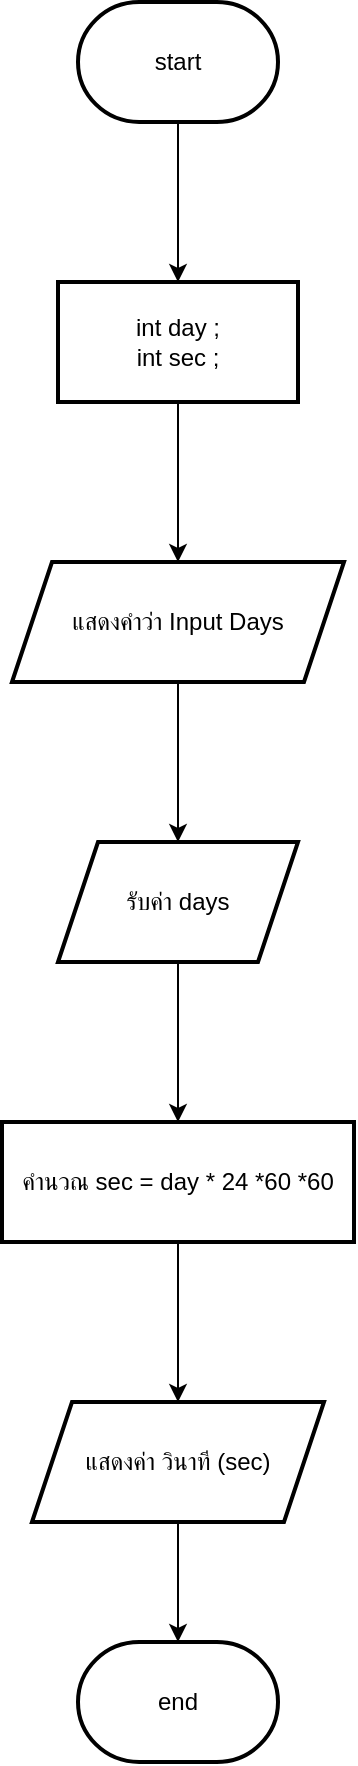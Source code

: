 <mxfile version="25.0.3">
  <diagram name="หน้า-1" id="Tanlux5tReD-OLwFhJJD">
    <mxGraphModel dx="1034" dy="446" grid="1" gridSize="10" guides="1" tooltips="1" connect="1" arrows="1" fold="1" page="1" pageScale="1" pageWidth="827" pageHeight="1169" math="0" shadow="0">
      <root>
        <mxCell id="0" />
        <mxCell id="1" parent="0" />
        <mxCell id="EiCurIR6LwAe0iAUc3D8-3" value="" style="edgeStyle=orthogonalEdgeStyle;rounded=0;orthogonalLoop=1;jettySize=auto;html=1;" edge="1" parent="1" source="EiCurIR6LwAe0iAUc3D8-1" target="EiCurIR6LwAe0iAUc3D8-2">
          <mxGeometry relative="1" as="geometry" />
        </mxCell>
        <mxCell id="EiCurIR6LwAe0iAUc3D8-1" value="start" style="strokeWidth=2;html=1;shape=mxgraph.flowchart.terminator;whiteSpace=wrap;" vertex="1" parent="1">
          <mxGeometry x="364" y="60" width="100" height="60" as="geometry" />
        </mxCell>
        <mxCell id="EiCurIR6LwAe0iAUc3D8-5" value="" style="edgeStyle=orthogonalEdgeStyle;rounded=0;orthogonalLoop=1;jettySize=auto;html=1;" edge="1" parent="1" source="EiCurIR6LwAe0iAUc3D8-2" target="EiCurIR6LwAe0iAUc3D8-4">
          <mxGeometry relative="1" as="geometry" />
        </mxCell>
        <mxCell id="EiCurIR6LwAe0iAUc3D8-2" value="int day ;&lt;div&gt;int sec ;&lt;/div&gt;" style="whiteSpace=wrap;html=1;strokeWidth=2;" vertex="1" parent="1">
          <mxGeometry x="354" y="200" width="120" height="60" as="geometry" />
        </mxCell>
        <mxCell id="EiCurIR6LwAe0iAUc3D8-7" value="" style="edgeStyle=orthogonalEdgeStyle;rounded=0;orthogonalLoop=1;jettySize=auto;html=1;" edge="1" parent="1" source="EiCurIR6LwAe0iAUc3D8-4" target="EiCurIR6LwAe0iAUc3D8-6">
          <mxGeometry relative="1" as="geometry" />
        </mxCell>
        <mxCell id="EiCurIR6LwAe0iAUc3D8-4" value="แสดงคำว่า Input Days" style="shape=parallelogram;perimeter=parallelogramPerimeter;whiteSpace=wrap;html=1;fixedSize=1;strokeWidth=2;" vertex="1" parent="1">
          <mxGeometry x="331" y="340" width="166" height="60" as="geometry" />
        </mxCell>
        <mxCell id="EiCurIR6LwAe0iAUc3D8-9" value="" style="edgeStyle=orthogonalEdgeStyle;rounded=0;orthogonalLoop=1;jettySize=auto;html=1;" edge="1" parent="1" source="EiCurIR6LwAe0iAUc3D8-6" target="EiCurIR6LwAe0iAUc3D8-8">
          <mxGeometry relative="1" as="geometry" />
        </mxCell>
        <mxCell id="EiCurIR6LwAe0iAUc3D8-6" value="รับค่า days" style="shape=parallelogram;perimeter=parallelogramPerimeter;whiteSpace=wrap;html=1;fixedSize=1;strokeWidth=2;" vertex="1" parent="1">
          <mxGeometry x="354" y="480" width="120" height="60" as="geometry" />
        </mxCell>
        <mxCell id="EiCurIR6LwAe0iAUc3D8-11" value="" style="edgeStyle=orthogonalEdgeStyle;rounded=0;orthogonalLoop=1;jettySize=auto;html=1;" edge="1" parent="1" source="EiCurIR6LwAe0iAUc3D8-8" target="EiCurIR6LwAe0iAUc3D8-10">
          <mxGeometry relative="1" as="geometry" />
        </mxCell>
        <mxCell id="EiCurIR6LwAe0iAUc3D8-8" value="คำนวณ sec = day * 24 *60 *60" style="whiteSpace=wrap;html=1;strokeWidth=2;" vertex="1" parent="1">
          <mxGeometry x="326" y="620" width="176" height="60" as="geometry" />
        </mxCell>
        <mxCell id="EiCurIR6LwAe0iAUc3D8-13" value="" style="edgeStyle=orthogonalEdgeStyle;rounded=0;orthogonalLoop=1;jettySize=auto;html=1;" edge="1" parent="1" source="EiCurIR6LwAe0iAUc3D8-10" target="EiCurIR6LwAe0iAUc3D8-12">
          <mxGeometry relative="1" as="geometry" />
        </mxCell>
        <mxCell id="EiCurIR6LwAe0iAUc3D8-10" value="แสดงค่า วินาที (sec)" style="shape=parallelogram;perimeter=parallelogramPerimeter;whiteSpace=wrap;html=1;fixedSize=1;strokeWidth=2;" vertex="1" parent="1">
          <mxGeometry x="341" y="760" width="146" height="60" as="geometry" />
        </mxCell>
        <mxCell id="EiCurIR6LwAe0iAUc3D8-12" value="end" style="strokeWidth=2;html=1;shape=mxgraph.flowchart.terminator;whiteSpace=wrap;" vertex="1" parent="1">
          <mxGeometry x="364" y="880" width="100" height="60" as="geometry" />
        </mxCell>
      </root>
    </mxGraphModel>
  </diagram>
</mxfile>
